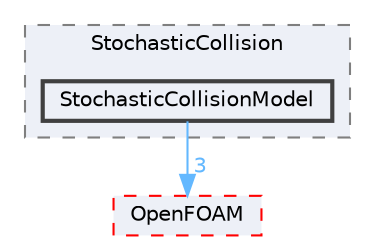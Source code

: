 digraph "src/lagrangian/intermediate/submodels/Kinematic/StochasticCollision/StochasticCollisionModel"
{
 // LATEX_PDF_SIZE
  bgcolor="transparent";
  edge [fontname=Helvetica,fontsize=10,labelfontname=Helvetica,labelfontsize=10];
  node [fontname=Helvetica,fontsize=10,shape=box,height=0.2,width=0.4];
  compound=true
  subgraph clusterdir_83decfbee97b67bdfbabb760079715fa {
    graph [ bgcolor="#edf0f7", pencolor="grey50", label="StochasticCollision", fontname=Helvetica,fontsize=10 style="filled,dashed", URL="dir_83decfbee97b67bdfbabb760079715fa.html",tooltip=""]
  dir_ba38f357888d99a65e2ac8c0bca68e1b [label="StochasticCollisionModel", fillcolor="#edf0f7", color="grey25", style="filled,bold", URL="dir_ba38f357888d99a65e2ac8c0bca68e1b.html",tooltip=""];
  }
  dir_c5473ff19b20e6ec4dfe5c310b3778a8 [label="OpenFOAM", fillcolor="#edf0f7", color="red", style="filled,dashed", URL="dir_c5473ff19b20e6ec4dfe5c310b3778a8.html",tooltip=""];
  dir_ba38f357888d99a65e2ac8c0bca68e1b->dir_c5473ff19b20e6ec4dfe5c310b3778a8 [headlabel="3", labeldistance=1.5 headhref="dir_003778_002695.html" href="dir_003778_002695.html" color="steelblue1" fontcolor="steelblue1"];
}
